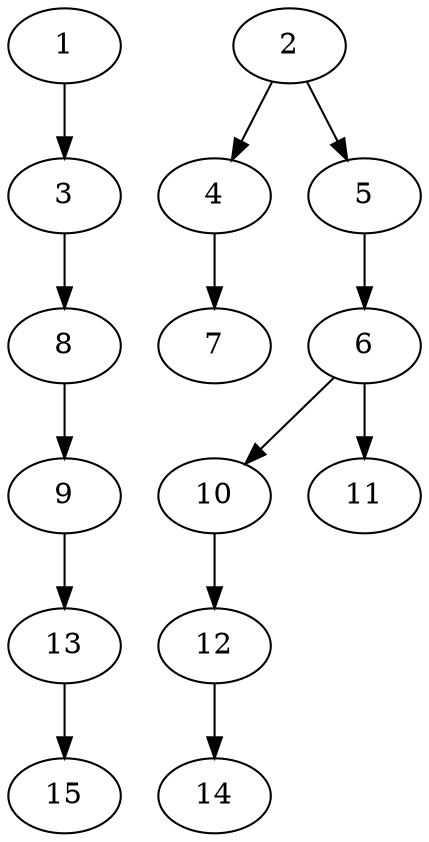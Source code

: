// DAG (tier=1-easy, mode=compute, n=15, ccr=0.292, fat=0.472, density=0.388, regular=0.643, jump=0.072, mindata=262144, maxdata=2097152)
// DAG automatically generated by daggen at Sun Aug 24 16:33:32 2025
// /home/ermia/Project/Environments/daggen/bin/daggen --dot --ccr 0.292 --fat 0.472 --regular 0.643 --density 0.388 --jump 0.072 --mindata 262144 --maxdata 2097152 -n 15 
digraph G {
  1 [size="7731057960939934", alpha="0.11", expect_size="3865528980469967"]
  1 -> 3 [size ="4807083425792"]
  2 [size="405423535948524", alpha="0.15", expect_size="202711767974262"]
  2 -> 4 [size ="25748865810432"]
  2 -> 5 [size ="25748865810432"]
  3 [size="7191739261517824000", alpha="0.09", expect_size="3595869630758912000"]
  3 -> 8 [size ="29806611660800"]
  4 [size="59988147751295", alpha="0.04", expect_size="29994073875647"]
  4 -> 7 [size ="1105358487552"]
  5 [size="1187029429042282496", alpha="0.12", expect_size="593514714521141248"]
  5 -> 6 [size ="8968730574848"]
  6 [size="986049380773527552", alpha="0.15", expect_size="493024690386763776"]
  6 -> 10 [size ="7925422620672"]
  6 -> 11 [size ="7925422620672"]
  7 [size="32791884373424316", alpha="0.12", expect_size="16395942186712158"]
  8 [size="232481998723005", alpha="0.10", expect_size="116240999361502"]
  8 -> 9 [size ="4028620603392"]
  9 [size="1480421429244592128", alpha="0.06", expect_size="740210714622296064"]
  9 -> 13 [size ="10391547543552"]
  10 [size="3980605296539601", alpha="0.02", expect_size="1990302648269800"]
  10 -> 12 [size ="3425244807168"]
  11 [size="1165836243310301", alpha="0.17", expect_size="582918121655150"]
  12 [size="1959356615782039552", alpha="0.19", expect_size="979678307891019776"]
  12 -> 14 [size ="12526574108672"]
  13 [size="40697456986523", alpha="0.13", expect_size="20348728493261"]
  13 -> 15 [size ="4409262080000"]
  14 [size="859761104978128", alpha="0.05", expect_size="429880552489064"]
  15 [size="2475188751815409664", alpha="0.17", expect_size="1237594375907704832"]
}